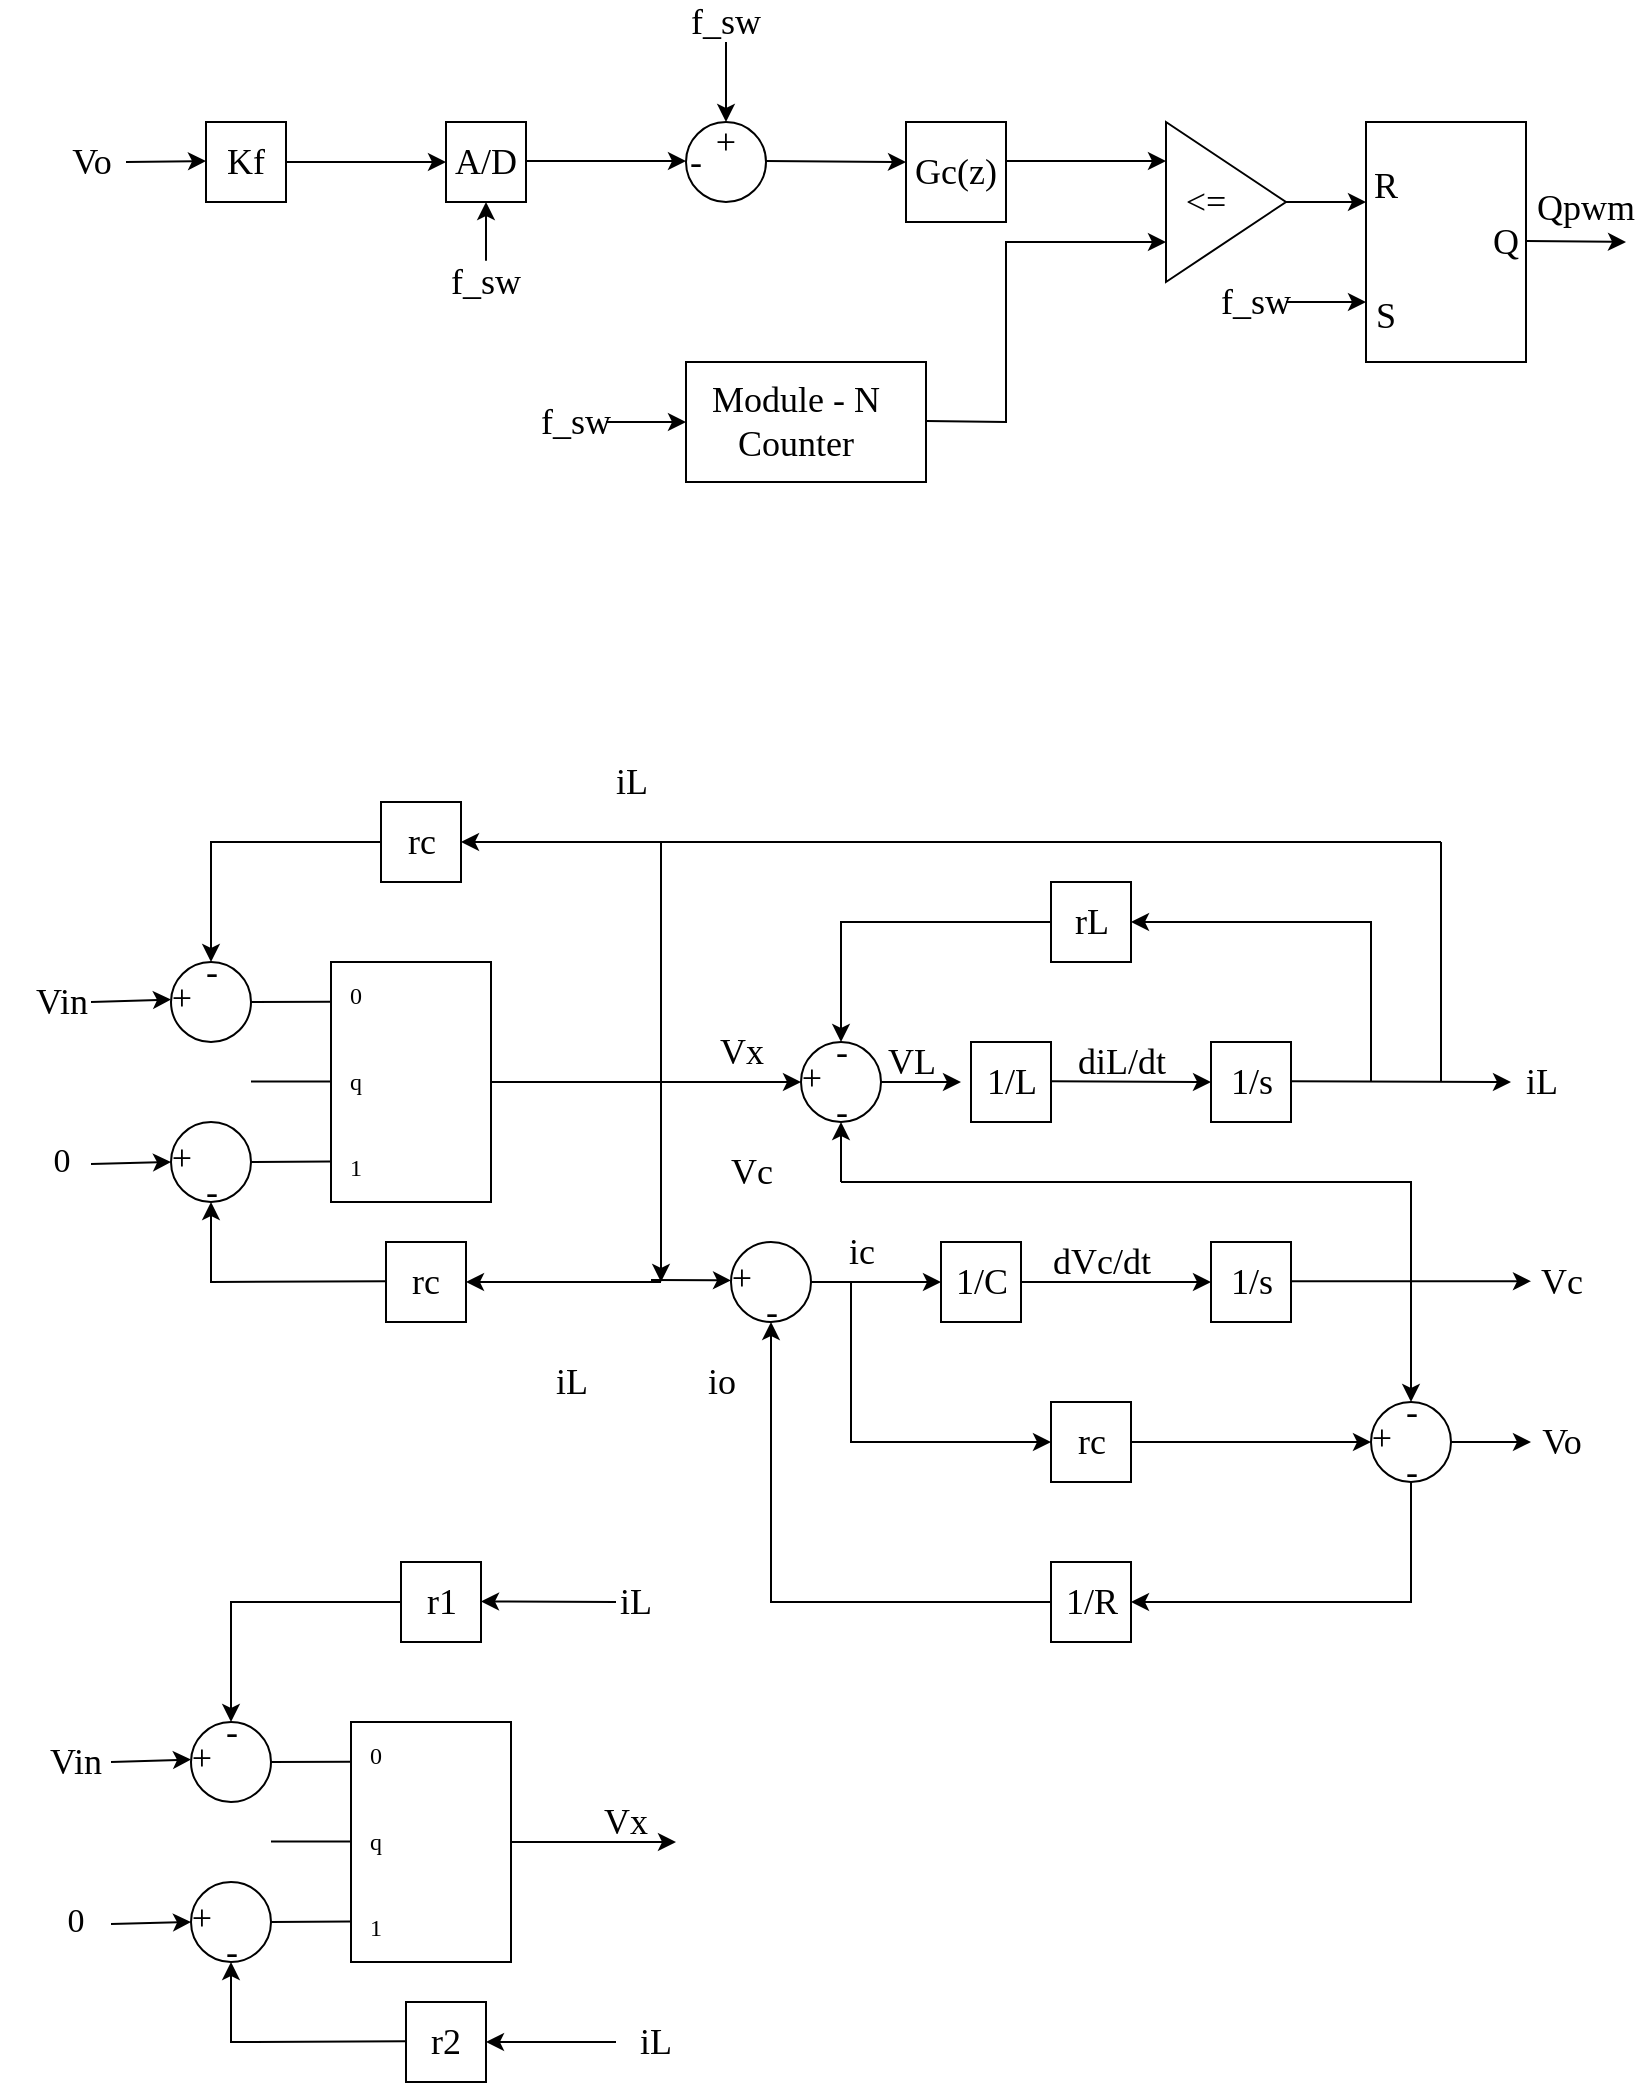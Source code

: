 <mxfile version="26.2.14">
  <diagram name="Page-1" id="nNxD41cg3S9l1fnH8BKE">
    <mxGraphModel dx="1053" dy="592" grid="1" gridSize="10" guides="1" tooltips="1" connect="1" arrows="1" fold="1" page="1" pageScale="1" pageWidth="850" pageHeight="1100" math="0" shadow="0">
      <root>
        <mxCell id="0" />
        <mxCell id="1" parent="0" />
        <mxCell id="vLn9evmz6AIpQRP5DCHK-1" value="" style="whiteSpace=wrap;html=1;aspect=fixed;fontFamily=palatino;fontSize=18;" vertex="1" parent="1">
          <mxGeometry x="115" y="80" width="40" height="40" as="geometry" />
        </mxCell>
        <mxCell id="vLn9evmz6AIpQRP5DCHK-2" value="" style="whiteSpace=wrap;html=1;aspect=fixed;fontFamily=palatino;fontSize=18;" vertex="1" parent="1">
          <mxGeometry x="235" y="80" width="40" height="40" as="geometry" />
        </mxCell>
        <mxCell id="vLn9evmz6AIpQRP5DCHK-3" value="" style="ellipse;whiteSpace=wrap;html=1;aspect=fixed;fontFamily=palatino;fontSize=18;" vertex="1" parent="1">
          <mxGeometry x="355" y="80" width="40" height="40" as="geometry" />
        </mxCell>
        <mxCell id="vLn9evmz6AIpQRP5DCHK-4" value="" style="whiteSpace=wrap;html=1;aspect=fixed;fontFamily=palatino;fontSize=18;" vertex="1" parent="1">
          <mxGeometry x="465" y="80" width="50" height="50" as="geometry" />
        </mxCell>
        <mxCell id="vLn9evmz6AIpQRP5DCHK-5" value="" style="triangle;whiteSpace=wrap;html=1;fontFamily=palatino;fontSize=18;" vertex="1" parent="1">
          <mxGeometry x="595" y="80" width="60" height="80" as="geometry" />
        </mxCell>
        <mxCell id="vLn9evmz6AIpQRP5DCHK-7" value="" style="rounded=0;whiteSpace=wrap;html=1;fontFamily=palatino;fontSize=18;" vertex="1" parent="1">
          <mxGeometry x="695" y="80" width="80" height="120" as="geometry" />
        </mxCell>
        <mxCell id="vLn9evmz6AIpQRP5DCHK-8" value="" style="rounded=0;whiteSpace=wrap;html=1;fontFamily=palatino;fontSize=18;" vertex="1" parent="1">
          <mxGeometry x="355" y="200" width="120" height="60" as="geometry" />
        </mxCell>
        <mxCell id="vLn9evmz6AIpQRP5DCHK-9" value="" style="endArrow=classic;html=1;rounded=0;entryX=0;entryY=0.5;entryDx=0;entryDy=0;fontFamily=palatino;fontSize=18;" edge="1" parent="1" target="vLn9evmz6AIpQRP5DCHK-2">
          <mxGeometry width="50" height="50" relative="1" as="geometry">
            <mxPoint x="155" y="100" as="sourcePoint" />
            <mxPoint x="205" y="50" as="targetPoint" />
          </mxGeometry>
        </mxCell>
        <mxCell id="vLn9evmz6AIpQRP5DCHK-10" value="" style="endArrow=classic;html=1;rounded=0;entryX=0;entryY=0.5;entryDx=0;entryDy=0;fontFamily=palatino;fontSize=18;" edge="1" parent="1">
          <mxGeometry width="50" height="50" relative="1" as="geometry">
            <mxPoint x="275" y="99.5" as="sourcePoint" />
            <mxPoint x="355" y="99.5" as="targetPoint" />
          </mxGeometry>
        </mxCell>
        <mxCell id="vLn9evmz6AIpQRP5DCHK-11" value="" style="endArrow=classic;html=1;rounded=0;fontFamily=palatino;fontSize=18;" edge="1" parent="1">
          <mxGeometry width="50" height="50" relative="1" as="geometry">
            <mxPoint x="395" y="99.5" as="sourcePoint" />
            <mxPoint x="465" y="100" as="targetPoint" />
          </mxGeometry>
        </mxCell>
        <mxCell id="vLn9evmz6AIpQRP5DCHK-12" value="" style="endArrow=classic;html=1;rounded=0;entryX=0;entryY=0.5;entryDx=0;entryDy=0;fontFamily=palatino;fontSize=18;" edge="1" parent="1">
          <mxGeometry width="50" height="50" relative="1" as="geometry">
            <mxPoint x="515" y="99.5" as="sourcePoint" />
            <mxPoint x="595" y="99.5" as="targetPoint" />
          </mxGeometry>
        </mxCell>
        <mxCell id="vLn9evmz6AIpQRP5DCHK-13" value="" style="endArrow=classic;html=1;rounded=0;fontFamily=palatino;fontSize=18;" edge="1" parent="1">
          <mxGeometry width="50" height="50" relative="1" as="geometry">
            <mxPoint x="655" y="120" as="sourcePoint" />
            <mxPoint x="695" y="120" as="targetPoint" />
          </mxGeometry>
        </mxCell>
        <mxCell id="vLn9evmz6AIpQRP5DCHK-14" value="" style="endArrow=classic;html=1;rounded=0;entryX=0;entryY=0.75;entryDx=0;entryDy=0;fontFamily=palatino;fontSize=18;" edge="1" parent="1" target="vLn9evmz6AIpQRP5DCHK-5">
          <mxGeometry width="50" height="50" relative="1" as="geometry">
            <mxPoint x="475" y="229.5" as="sourcePoint" />
            <mxPoint x="515" y="160" as="targetPoint" />
            <Array as="points">
              <mxPoint x="515" y="230" />
              <mxPoint x="515" y="140" />
            </Array>
          </mxGeometry>
        </mxCell>
        <mxCell id="vLn9evmz6AIpQRP5DCHK-15" value="" style="endArrow=classic;html=1;rounded=0;entryX=0;entryY=0.5;entryDx=0;entryDy=0;fontFamily=palatino;fontSize=18;" edge="1" parent="1">
          <mxGeometry width="50" height="50" relative="1" as="geometry">
            <mxPoint x="75" y="100" as="sourcePoint" />
            <mxPoint x="115" y="99.5" as="targetPoint" />
          </mxGeometry>
        </mxCell>
        <mxCell id="vLn9evmz6AIpQRP5DCHK-16" value="" style="endArrow=classic;html=1;rounded=0;entryX=0;entryY=0.5;entryDx=0;entryDy=0;fontFamily=palatino;fontSize=18;" edge="1" parent="1">
          <mxGeometry width="50" height="50" relative="1" as="geometry">
            <mxPoint x="655" y="170" as="sourcePoint" />
            <mxPoint x="695" y="170" as="targetPoint" />
          </mxGeometry>
        </mxCell>
        <mxCell id="vLn9evmz6AIpQRP5DCHK-17" value="" style="endArrow=classic;html=1;rounded=0;fontFamily=palatino;fontSize=18;" edge="1" parent="1">
          <mxGeometry width="50" height="50" relative="1" as="geometry">
            <mxPoint x="775" y="139.5" as="sourcePoint" />
            <mxPoint x="825" y="140" as="targetPoint" />
          </mxGeometry>
        </mxCell>
        <mxCell id="vLn9evmz6AIpQRP5DCHK-18" value="" style="endArrow=classic;html=1;rounded=0;entryX=0.5;entryY=0;entryDx=0;entryDy=0;fontFamily=palatino;fontSize=18;" edge="1" parent="1" target="vLn9evmz6AIpQRP5DCHK-3">
          <mxGeometry width="50" height="50" relative="1" as="geometry">
            <mxPoint x="375" y="40" as="sourcePoint" />
            <mxPoint x="385" y="40" as="targetPoint" />
          </mxGeometry>
        </mxCell>
        <mxCell id="vLn9evmz6AIpQRP5DCHK-19" value="Kf" style="text;strokeColor=none;align=center;fillColor=none;html=1;verticalAlign=middle;whiteSpace=wrap;rounded=0;fontFamily=palatino;fontSize=18;" vertex="1" parent="1">
          <mxGeometry x="120" y="90" width="30" height="20" as="geometry" />
        </mxCell>
        <mxCell id="vLn9evmz6AIpQRP5DCHK-21" value="A/D" style="text;strokeColor=none;align=center;fillColor=none;html=1;verticalAlign=middle;whiteSpace=wrap;rounded=0;fontFamily=palatino;fontSize=18;" vertex="1" parent="1">
          <mxGeometry x="240" y="90" width="30" height="20" as="geometry" />
        </mxCell>
        <mxCell id="vLn9evmz6AIpQRP5DCHK-22" value="+" style="text;strokeColor=none;align=center;fillColor=none;html=1;verticalAlign=middle;whiteSpace=wrap;rounded=0;fontSize=18;fontFamily=palatino;" vertex="1" parent="1">
          <mxGeometry x="365" y="85" width="20" height="10" as="geometry" />
        </mxCell>
        <mxCell id="vLn9evmz6AIpQRP5DCHK-24" value="-" style="text;strokeColor=none;align=center;fillColor=none;html=1;verticalAlign=middle;whiteSpace=wrap;rounded=0;fontSize=18;fontFamily=palatino;" vertex="1" parent="1">
          <mxGeometry x="355" y="100" width="10" as="geometry" />
        </mxCell>
        <mxCell id="vLn9evmz6AIpQRP5DCHK-27" value="Gc(z)" style="text;strokeColor=none;align=center;fillColor=none;html=1;verticalAlign=middle;whiteSpace=wrap;rounded=0;fontFamily=palatino;fontSize=18;" vertex="1" parent="1">
          <mxGeometry x="470" y="90" width="40" height="30" as="geometry" />
        </mxCell>
        <mxCell id="vLn9evmz6AIpQRP5DCHK-28" value="&amp;lt;=" style="text;strokeColor=none;align=center;fillColor=none;html=1;verticalAlign=middle;whiteSpace=wrap;rounded=0;fontFamily=palatino;fontSize=18;" vertex="1" parent="1">
          <mxGeometry x="605" y="110" width="20" height="20" as="geometry" />
        </mxCell>
        <mxCell id="vLn9evmz6AIpQRP5DCHK-29" value="R&lt;div&gt;&lt;br&gt;&lt;/div&gt;&lt;div&gt;&lt;br&gt;&lt;/div&gt;&lt;div&gt;S&lt;/div&gt;" style="text;strokeColor=none;align=center;fillColor=none;html=1;verticalAlign=middle;whiteSpace=wrap;rounded=0;fontFamily=palatino;fontSize=18;" vertex="1" parent="1">
          <mxGeometry x="675" y="130" width="60" height="30" as="geometry" />
        </mxCell>
        <mxCell id="vLn9evmz6AIpQRP5DCHK-30" value="Q" style="text;strokeColor=none;align=center;fillColor=none;html=1;verticalAlign=middle;whiteSpace=wrap;rounded=0;fontFamily=palatino;fontSize=18;" vertex="1" parent="1">
          <mxGeometry x="755" y="130" width="20" height="20" as="geometry" />
        </mxCell>
        <mxCell id="vLn9evmz6AIpQRP5DCHK-31" value="Qpwm" style="text;strokeColor=none;align=center;fillColor=none;html=1;verticalAlign=middle;whiteSpace=wrap;rounded=0;fontFamily=palatino;fontSize=18;" vertex="1" parent="1">
          <mxGeometry x="785" y="110" width="40" height="25" as="geometry" />
        </mxCell>
        <mxCell id="vLn9evmz6AIpQRP5DCHK-32" value="f_sw" style="text;strokeColor=none;align=center;fillColor=none;html=1;verticalAlign=middle;whiteSpace=wrap;rounded=0;fontFamily=palatino;fontSize=18;" vertex="1" parent="1">
          <mxGeometry x="625" y="160" width="30" height="20" as="geometry" />
        </mxCell>
        <mxCell id="vLn9evmz6AIpQRP5DCHK-33" value="" style="endArrow=classic;html=1;rounded=0;entryX=0;entryY=0.5;entryDx=0;entryDy=0;fontFamily=palatino;fontSize=18;" edge="1" parent="1">
          <mxGeometry width="50" height="50" relative="1" as="geometry">
            <mxPoint x="315" y="230" as="sourcePoint" />
            <mxPoint x="355" y="230" as="targetPoint" />
          </mxGeometry>
        </mxCell>
        <mxCell id="vLn9evmz6AIpQRP5DCHK-34" value="f_sw" style="text;strokeColor=none;align=center;fillColor=none;html=1;verticalAlign=middle;whiteSpace=wrap;rounded=0;fontFamily=palatino;fontSize=18;" vertex="1" parent="1">
          <mxGeometry x="285" y="220" width="30" height="20" as="geometry" />
        </mxCell>
        <mxCell id="vLn9evmz6AIpQRP5DCHK-36" value="f_sw" style="text;strokeColor=none;align=center;fillColor=none;html=1;verticalAlign=middle;whiteSpace=wrap;rounded=0;fontFamily=palatino;fontSize=18;" vertex="1" parent="1">
          <mxGeometry x="240" y="150" width="30" height="20" as="geometry" />
        </mxCell>
        <mxCell id="vLn9evmz6AIpQRP5DCHK-39" value="" style="endArrow=classic;html=1;rounded=0;entryX=0.5;entryY=1;entryDx=0;entryDy=0;fontFamily=palatino;fontSize=18;" edge="1" parent="1" target="vLn9evmz6AIpQRP5DCHK-2">
          <mxGeometry width="50" height="50" relative="1" as="geometry">
            <mxPoint x="255" y="149.35" as="sourcePoint" />
            <mxPoint x="295" y="149.35" as="targetPoint" />
          </mxGeometry>
        </mxCell>
        <mxCell id="vLn9evmz6AIpQRP5DCHK-40" value="f_sw" style="text;strokeColor=none;align=center;fillColor=none;html=1;verticalAlign=middle;whiteSpace=wrap;rounded=0;fontFamily=palatino;fontSize=18;" vertex="1" parent="1">
          <mxGeometry x="360" y="20" width="30" height="20" as="geometry" />
        </mxCell>
        <mxCell id="vLn9evmz6AIpQRP5DCHK-41" value="Module - N&lt;div&gt;Counter&lt;/div&gt;" style="text;strokeColor=none;align=center;fillColor=none;html=1;verticalAlign=middle;whiteSpace=wrap;rounded=0;fontFamily=palatino;fontSize=18;" vertex="1" parent="1">
          <mxGeometry x="365" y="215" width="90" height="30" as="geometry" />
        </mxCell>
        <mxCell id="vLn9evmz6AIpQRP5DCHK-43" value="" style="whiteSpace=wrap;html=1;aspect=fixed;fontFamily=palatino;fontSize=18;" vertex="1" parent="1">
          <mxGeometry x="497.5" y="540" width="40" height="40" as="geometry" />
        </mxCell>
        <mxCell id="vLn9evmz6AIpQRP5DCHK-44" value="" style="whiteSpace=wrap;html=1;aspect=fixed;fontFamily=palatino;fontSize=18;" vertex="1" parent="1">
          <mxGeometry x="617.5" y="540" width="40" height="40" as="geometry" />
        </mxCell>
        <mxCell id="vLn9evmz6AIpQRP5DCHK-45" value="" style="whiteSpace=wrap;html=1;aspect=fixed;fontFamily=palatino;fontSize=18;" vertex="1" parent="1">
          <mxGeometry x="537.5" y="460" width="40" height="40" as="geometry" />
        </mxCell>
        <mxCell id="vLn9evmz6AIpQRP5DCHK-46" value="" style="endArrow=classic;html=1;rounded=0;entryX=0;entryY=0.5;entryDx=0;entryDy=0;fontFamily=palatino;fontSize=18;" edge="1" parent="1" target="vLn9evmz6AIpQRP5DCHK-44">
          <mxGeometry width="50" height="50" relative="1" as="geometry">
            <mxPoint x="537.5" y="559.58" as="sourcePoint" />
            <mxPoint x="577.5" y="559.58" as="targetPoint" />
          </mxGeometry>
        </mxCell>
        <mxCell id="vLn9evmz6AIpQRP5DCHK-47" value="" style="endArrow=classic;html=1;rounded=0;entryX=0;entryY=0.5;entryDx=0;entryDy=0;fontFamily=palatino;fontSize=18;" edge="1" parent="1" target="vLn9evmz6AIpQRP5DCHK-66">
          <mxGeometry width="50" height="50" relative="1" as="geometry">
            <mxPoint x="657.5" y="559.58" as="sourcePoint" />
            <mxPoint x="737.5" y="560" as="targetPoint" />
          </mxGeometry>
        </mxCell>
        <mxCell id="vLn9evmz6AIpQRP5DCHK-48" value="" style="endArrow=classic;html=1;rounded=0;fontFamily=palatino;fontSize=18;entryX=1;entryY=0.5;entryDx=0;entryDy=0;" edge="1" parent="1" target="vLn9evmz6AIpQRP5DCHK-45">
          <mxGeometry width="50" height="50" relative="1" as="geometry">
            <mxPoint x="697.5" y="560" as="sourcePoint" />
            <mxPoint x="697.5" y="440" as="targetPoint" />
            <Array as="points">
              <mxPoint x="697.5" y="480" />
            </Array>
          </mxGeometry>
        </mxCell>
        <mxCell id="vLn9evmz6AIpQRP5DCHK-49" value="" style="ellipse;whiteSpace=wrap;html=1;aspect=fixed;fontFamily=palatino;fontSize=18;" vertex="1" parent="1">
          <mxGeometry x="412.5" y="540" width="40" height="40" as="geometry" />
        </mxCell>
        <mxCell id="vLn9evmz6AIpQRP5DCHK-50" value="-" style="text;strokeColor=none;align=center;fillColor=none;html=1;verticalAlign=middle;whiteSpace=wrap;rounded=0;fontSize=18;fontFamily=palatino;" vertex="1" parent="1">
          <mxGeometry x="422.5" y="540" width="20" height="10" as="geometry" />
        </mxCell>
        <mxCell id="vLn9evmz6AIpQRP5DCHK-52" value="-" style="text;strokeColor=none;align=center;fillColor=none;html=1;verticalAlign=middle;whiteSpace=wrap;rounded=0;fontSize=18;fontFamily=palatino;" vertex="1" parent="1">
          <mxGeometry x="422.5" y="570" width="20" height="10" as="geometry" />
        </mxCell>
        <mxCell id="vLn9evmz6AIpQRP5DCHK-53" value="+" style="text;strokeColor=none;align=center;fillColor=none;html=1;verticalAlign=middle;whiteSpace=wrap;rounded=0;fontSize=18;fontFamily=palatino;" vertex="1" parent="1">
          <mxGeometry x="412.5" y="555" width="10" height="5" as="geometry" />
        </mxCell>
        <mxCell id="vLn9evmz6AIpQRP5DCHK-54" value="" style="endArrow=classic;html=1;rounded=0;fontFamily=palatino;fontSize=18;" edge="1" parent="1">
          <mxGeometry width="50" height="50" relative="1" as="geometry">
            <mxPoint x="452.5" y="560.0" as="sourcePoint" />
            <mxPoint x="492.5" y="560" as="targetPoint" />
          </mxGeometry>
        </mxCell>
        <mxCell id="vLn9evmz6AIpQRP5DCHK-55" value="" style="endArrow=classic;html=1;rounded=0;fontFamily=palatino;fontSize=18;entryX=0.5;entryY=0;entryDx=0;entryDy=0;exitX=0;exitY=0.5;exitDx=0;exitDy=0;" edge="1" parent="1" source="vLn9evmz6AIpQRP5DCHK-45" target="vLn9evmz6AIpQRP5DCHK-50">
          <mxGeometry width="50" height="50" relative="1" as="geometry">
            <mxPoint x="557.5" y="660" as="sourcePoint" />
            <mxPoint x="437.5" y="540" as="targetPoint" />
            <Array as="points">
              <mxPoint x="432.5" y="480" />
              <mxPoint x="432.5" y="510" />
            </Array>
          </mxGeometry>
        </mxCell>
        <mxCell id="vLn9evmz6AIpQRP5DCHK-56" value="" style="endArrow=classic;html=1;rounded=0;fontFamily=palatino;fontSize=18;exitX=1;exitY=0.5;exitDx=0;exitDy=0;" edge="1" parent="1" source="vLn9evmz6AIpQRP5DCHK-108">
          <mxGeometry width="50" height="50" relative="1" as="geometry">
            <mxPoint x="292.5" y="560" as="sourcePoint" />
            <mxPoint x="412.5" y="560" as="targetPoint" />
          </mxGeometry>
        </mxCell>
        <mxCell id="vLn9evmz6AIpQRP5DCHK-57" value="" style="endArrow=classic;html=1;rounded=0;fontFamily=palatino;fontSize=18;entryX=0.5;entryY=1;entryDx=0;entryDy=0;" edge="1" parent="1" target="vLn9evmz6AIpQRP5DCHK-52">
          <mxGeometry width="50" height="50" relative="1" as="geometry">
            <mxPoint x="432.5" y="610" as="sourcePoint" />
            <mxPoint x="512.5" y="580" as="targetPoint" />
          </mxGeometry>
        </mxCell>
        <mxCell id="vLn9evmz6AIpQRP5DCHK-58" value="rL" style="text;strokeColor=none;align=center;fillColor=none;html=1;verticalAlign=middle;whiteSpace=wrap;rounded=0;fontFamily=palatino;fontSize=18;" vertex="1" parent="1">
          <mxGeometry x="542.5" y="470" width="30" height="20" as="geometry" />
        </mxCell>
        <mxCell id="vLn9evmz6AIpQRP5DCHK-59" value="1/L" style="text;strokeColor=none;align=center;fillColor=none;html=1;verticalAlign=middle;whiteSpace=wrap;rounded=0;fontFamily=palatino;fontSize=18;" vertex="1" parent="1">
          <mxGeometry x="502.5" y="550" width="30" height="20" as="geometry" />
        </mxCell>
        <mxCell id="vLn9evmz6AIpQRP5DCHK-60" value="1/s" style="text;strokeColor=none;align=center;fillColor=none;html=1;verticalAlign=middle;whiteSpace=wrap;rounded=0;fontFamily=palatino;fontSize=18;" vertex="1" parent="1">
          <mxGeometry x="627.5" y="550" width="20" height="20" as="geometry" />
        </mxCell>
        <mxCell id="vLn9evmz6AIpQRP5DCHK-61" value="Vx" style="text;strokeColor=none;align=center;fillColor=none;html=1;verticalAlign=middle;whiteSpace=wrap;rounded=0;fontFamily=palatino;fontSize=18;" vertex="1" parent="1">
          <mxGeometry x="367.5" y="535" width="30" height="20" as="geometry" />
        </mxCell>
        <mxCell id="vLn9evmz6AIpQRP5DCHK-63" value="Vc" style="text;strokeColor=none;align=center;fillColor=none;html=1;verticalAlign=middle;whiteSpace=wrap;rounded=0;fontFamily=palatino;fontSize=18;" vertex="1" parent="1">
          <mxGeometry x="372.5" y="595" width="30" height="20" as="geometry" />
        </mxCell>
        <mxCell id="vLn9evmz6AIpQRP5DCHK-64" value="VL" style="text;strokeColor=none;align=center;fillColor=none;html=1;verticalAlign=middle;whiteSpace=wrap;rounded=0;fontFamily=palatino;fontSize=18;" vertex="1" parent="1">
          <mxGeometry x="452.5" y="540" width="30" height="20" as="geometry" />
        </mxCell>
        <mxCell id="vLn9evmz6AIpQRP5DCHK-65" value="diL/dt" style="text;strokeColor=none;align=center;fillColor=none;html=1;verticalAlign=middle;whiteSpace=wrap;rounded=0;fontFamily=palatino;fontSize=18;" vertex="1" parent="1">
          <mxGeometry x="557.5" y="540" width="30" height="20" as="geometry" />
        </mxCell>
        <mxCell id="vLn9evmz6AIpQRP5DCHK-66" value="iL" style="text;strokeColor=none;align=center;fillColor=none;html=1;verticalAlign=middle;whiteSpace=wrap;rounded=0;fontFamily=palatino;fontSize=18;" vertex="1" parent="1">
          <mxGeometry x="767.5" y="550" width="30" height="20" as="geometry" />
        </mxCell>
        <mxCell id="vLn9evmz6AIpQRP5DCHK-71" value="" style="whiteSpace=wrap;html=1;aspect=fixed;fontFamily=palatino;fontSize=18;" vertex="1" parent="1">
          <mxGeometry x="617.5" y="640" width="40" height="40" as="geometry" />
        </mxCell>
        <mxCell id="vLn9evmz6AIpQRP5DCHK-72" value="1/s" style="text;strokeColor=none;align=center;fillColor=none;html=1;verticalAlign=middle;whiteSpace=wrap;rounded=0;fontFamily=palatino;fontSize=18;" vertex="1" parent="1">
          <mxGeometry x="627.5" y="650" width="20" height="20" as="geometry" />
        </mxCell>
        <mxCell id="vLn9evmz6AIpQRP5DCHK-73" value="" style="whiteSpace=wrap;html=1;aspect=fixed;fontFamily=palatino;fontSize=18;" vertex="1" parent="1">
          <mxGeometry x="482.5" y="640" width="40" height="40" as="geometry" />
        </mxCell>
        <mxCell id="vLn9evmz6AIpQRP5DCHK-74" value="1/C" style="text;strokeColor=none;align=center;fillColor=none;html=1;verticalAlign=middle;whiteSpace=wrap;rounded=0;fontFamily=palatino;fontSize=18;" vertex="1" parent="1">
          <mxGeometry x="492.5" y="650" width="20" height="20" as="geometry" />
        </mxCell>
        <mxCell id="vLn9evmz6AIpQRP5DCHK-75" value="" style="whiteSpace=wrap;html=1;aspect=fixed;fontFamily=palatino;fontSize=18;" vertex="1" parent="1">
          <mxGeometry x="537.5" y="720" width="40" height="40" as="geometry" />
        </mxCell>
        <mxCell id="vLn9evmz6AIpQRP5DCHK-76" value="rc" style="text;strokeColor=none;align=center;fillColor=none;html=1;verticalAlign=middle;whiteSpace=wrap;rounded=0;fontFamily=palatino;fontSize=18;" vertex="1" parent="1">
          <mxGeometry x="542.5" y="730" width="30" height="20" as="geometry" />
        </mxCell>
        <mxCell id="vLn9evmz6AIpQRP5DCHK-81" value="" style="ellipse;whiteSpace=wrap;html=1;aspect=fixed;fontFamily=palatino;fontSize=18;" vertex="1" parent="1">
          <mxGeometry x="697.5" y="720" width="40" height="40" as="geometry" />
        </mxCell>
        <mxCell id="vLn9evmz6AIpQRP5DCHK-82" value="-" style="text;strokeColor=none;align=center;fillColor=none;html=1;verticalAlign=middle;whiteSpace=wrap;rounded=0;fontSize=18;fontFamily=palatino;" vertex="1" parent="1">
          <mxGeometry x="707.5" y="720" width="20" height="10" as="geometry" />
        </mxCell>
        <mxCell id="vLn9evmz6AIpQRP5DCHK-83" value="-" style="text;strokeColor=none;align=center;fillColor=none;html=1;verticalAlign=middle;whiteSpace=wrap;rounded=0;fontSize=18;fontFamily=palatino;" vertex="1" parent="1">
          <mxGeometry x="707.5" y="750" width="20" height="10" as="geometry" />
        </mxCell>
        <mxCell id="vLn9evmz6AIpQRP5DCHK-84" value="+" style="text;strokeColor=none;align=center;fillColor=none;html=1;verticalAlign=middle;whiteSpace=wrap;rounded=0;fontSize=18;fontFamily=palatino;" vertex="1" parent="1">
          <mxGeometry x="697.5" y="735" width="10" height="5" as="geometry" />
        </mxCell>
        <mxCell id="vLn9evmz6AIpQRP5DCHK-85" value="" style="whiteSpace=wrap;html=1;aspect=fixed;fontFamily=palatino;fontSize=18;" vertex="1" parent="1">
          <mxGeometry x="537.5" y="800" width="40" height="40" as="geometry" />
        </mxCell>
        <mxCell id="vLn9evmz6AIpQRP5DCHK-86" value="1/R" style="text;strokeColor=none;align=center;fillColor=none;html=1;verticalAlign=middle;whiteSpace=wrap;rounded=0;fontFamily=palatino;fontSize=18;" vertex="1" parent="1">
          <mxGeometry x="547.5" y="810" width="20" height="20" as="geometry" />
        </mxCell>
        <mxCell id="vLn9evmz6AIpQRP5DCHK-87" value="" style="ellipse;whiteSpace=wrap;html=1;aspect=fixed;fontFamily=palatino;fontSize=18;" vertex="1" parent="1">
          <mxGeometry x="377.5" y="640" width="40" height="40" as="geometry" />
        </mxCell>
        <mxCell id="vLn9evmz6AIpQRP5DCHK-89" value="-" style="text;strokeColor=none;align=center;fillColor=none;html=1;verticalAlign=middle;whiteSpace=wrap;rounded=0;fontSize=18;fontFamily=palatino;" vertex="1" parent="1">
          <mxGeometry x="387.5" y="670" width="20" height="10" as="geometry" />
        </mxCell>
        <mxCell id="vLn9evmz6AIpQRP5DCHK-90" value="+" style="text;strokeColor=none;align=center;fillColor=none;html=1;verticalAlign=middle;whiteSpace=wrap;rounded=0;fontSize=18;fontFamily=palatino;" vertex="1" parent="1">
          <mxGeometry x="377.5" y="655" width="10" height="5" as="geometry" />
        </mxCell>
        <mxCell id="vLn9evmz6AIpQRP5DCHK-91" value="" style="endArrow=classic;html=1;rounded=0;fontFamily=palatino;fontSize=18;entryX=0;entryY=0.5;entryDx=0;entryDy=0;" edge="1" parent="1" target="vLn9evmz6AIpQRP5DCHK-73">
          <mxGeometry width="50" height="50" relative="1" as="geometry">
            <mxPoint x="417.5" y="660.0" as="sourcePoint" />
            <mxPoint x="457.5" y="660" as="targetPoint" />
          </mxGeometry>
        </mxCell>
        <mxCell id="vLn9evmz6AIpQRP5DCHK-92" value="" style="endArrow=classic;html=1;rounded=0;fontFamily=palatino;fontSize=18;entryX=0;entryY=0.5;entryDx=0;entryDy=0;exitX=1;exitY=0.5;exitDx=0;exitDy=0;" edge="1" parent="1" source="vLn9evmz6AIpQRP5DCHK-73" target="vLn9evmz6AIpQRP5DCHK-71">
          <mxGeometry width="50" height="50" relative="1" as="geometry">
            <mxPoint x="527.5" y="660" as="sourcePoint" />
            <mxPoint x="537.5" y="660" as="targetPoint" />
          </mxGeometry>
        </mxCell>
        <mxCell id="vLn9evmz6AIpQRP5DCHK-93" value="" style="endArrow=classic;html=1;rounded=0;fontFamily=palatino;fontSize=18;entryX=0;entryY=0.5;entryDx=0;entryDy=0;" edge="1" parent="1">
          <mxGeometry width="50" height="50" relative="1" as="geometry">
            <mxPoint x="657.5" y="659.6" as="sourcePoint" />
            <mxPoint x="777.5" y="659.6" as="targetPoint" />
          </mxGeometry>
        </mxCell>
        <mxCell id="vLn9evmz6AIpQRP5DCHK-94" value="" style="endArrow=classic;html=1;rounded=0;fontFamily=palatino;fontSize=18;entryX=0.5;entryY=0;entryDx=0;entryDy=0;" edge="1" parent="1" target="vLn9evmz6AIpQRP5DCHK-82">
          <mxGeometry width="50" height="50" relative="1" as="geometry">
            <mxPoint x="717.5" y="660" as="sourcePoint" />
            <mxPoint x="637.5" y="680" as="targetPoint" />
          </mxGeometry>
        </mxCell>
        <mxCell id="vLn9evmz6AIpQRP5DCHK-95" value="" style="endArrow=classic;html=1;rounded=0;fontFamily=palatino;fontSize=18;entryX=0;entryY=0.5;entryDx=0;entryDy=0;" edge="1" parent="1">
          <mxGeometry width="50" height="50" relative="1" as="geometry">
            <mxPoint x="577.5" y="740.0" as="sourcePoint" />
            <mxPoint x="697.5" y="740" as="targetPoint" />
          </mxGeometry>
        </mxCell>
        <mxCell id="vLn9evmz6AIpQRP5DCHK-96" value="" style="endArrow=classic;html=1;rounded=0;fontFamily=palatino;fontSize=18;entryX=1;entryY=0.5;entryDx=0;entryDy=0;exitX=0.5;exitY=1;exitDx=0;exitDy=0;" edge="1" parent="1" source="vLn9evmz6AIpQRP5DCHK-83" target="vLn9evmz6AIpQRP5DCHK-85">
          <mxGeometry width="50" height="50" relative="1" as="geometry">
            <mxPoint x="517.5" y="680.0" as="sourcePoint" />
            <mxPoint x="637.5" y="680" as="targetPoint" />
            <Array as="points">
              <mxPoint x="717.5" y="820" />
            </Array>
          </mxGeometry>
        </mxCell>
        <mxCell id="vLn9evmz6AIpQRP5DCHK-97" value="" style="endArrow=classic;html=1;rounded=0;fontFamily=palatino;fontSize=18;entryX=0.5;entryY=1;entryDx=0;entryDy=0;exitX=0;exitY=0.5;exitDx=0;exitDy=0;" edge="1" parent="1" source="vLn9evmz6AIpQRP5DCHK-85" target="vLn9evmz6AIpQRP5DCHK-89">
          <mxGeometry width="50" height="50" relative="1" as="geometry">
            <mxPoint x="512.5" y="770" as="sourcePoint" />
            <mxPoint x="372.5" y="830" as="targetPoint" />
            <Array as="points">
              <mxPoint x="457.5" y="820" />
              <mxPoint x="397.5" y="820" />
            </Array>
          </mxGeometry>
        </mxCell>
        <mxCell id="vLn9evmz6AIpQRP5DCHK-98" value="" style="endArrow=classic;html=1;rounded=0;fontFamily=palatino;fontSize=18;entryX=0;entryY=0.5;entryDx=0;entryDy=0;" edge="1" parent="1">
          <mxGeometry width="50" height="50" relative="1" as="geometry">
            <mxPoint x="437.5" y="660" as="sourcePoint" />
            <mxPoint x="537.5" y="740" as="targetPoint" />
            <Array as="points">
              <mxPoint x="437.5" y="740" />
            </Array>
          </mxGeometry>
        </mxCell>
        <mxCell id="vLn9evmz6AIpQRP5DCHK-99" value="" style="endArrow=classic;html=1;rounded=0;fontFamily=palatino;fontSize=18;" edge="1" parent="1">
          <mxGeometry width="50" height="50" relative="1" as="geometry">
            <mxPoint x="737.5" y="740.0" as="sourcePoint" />
            <mxPoint x="777.5" y="740" as="targetPoint" />
          </mxGeometry>
        </mxCell>
        <mxCell id="vLn9evmz6AIpQRP5DCHK-100" value="" style="endArrow=classic;html=1;rounded=0;fontFamily=palatino;fontSize=18;" edge="1" parent="1">
          <mxGeometry width="50" height="50" relative="1" as="geometry">
            <mxPoint x="337.5" y="659" as="sourcePoint" />
            <mxPoint x="377.5" y="659.2" as="targetPoint" />
          </mxGeometry>
        </mxCell>
        <mxCell id="vLn9evmz6AIpQRP5DCHK-102" value="iL" style="text;strokeColor=none;align=center;fillColor=none;html=1;verticalAlign=middle;whiteSpace=wrap;rounded=0;fontFamily=palatino;fontSize=18;" vertex="1" parent="1">
          <mxGeometry x="282.5" y="700" width="30" height="20" as="geometry" />
        </mxCell>
        <mxCell id="vLn9evmz6AIpQRP5DCHK-103" value="Vc" style="text;strokeColor=none;align=center;fillColor=none;html=1;verticalAlign=middle;whiteSpace=wrap;rounded=0;fontFamily=palatino;fontSize=18;" vertex="1" parent="1">
          <mxGeometry x="777.5" y="650" width="30" height="20" as="geometry" />
        </mxCell>
        <mxCell id="vLn9evmz6AIpQRP5DCHK-104" value="Vo" style="text;strokeColor=none;align=center;fillColor=none;html=1;verticalAlign=middle;whiteSpace=wrap;rounded=0;fontFamily=palatino;fontSize=18;" vertex="1" parent="1">
          <mxGeometry x="777.5" y="730" width="30" height="20" as="geometry" />
        </mxCell>
        <mxCell id="vLn9evmz6AIpQRP5DCHK-105" value="io" style="text;strokeColor=none;align=center;fillColor=none;html=1;verticalAlign=middle;whiteSpace=wrap;rounded=0;fontFamily=palatino;fontSize=18;" vertex="1" parent="1">
          <mxGeometry x="357.5" y="700" width="30" height="20" as="geometry" />
        </mxCell>
        <mxCell id="vLn9evmz6AIpQRP5DCHK-106" value="ic" style="text;strokeColor=none;align=center;fillColor=none;html=1;verticalAlign=middle;whiteSpace=wrap;rounded=0;fontFamily=palatino;fontSize=18;" vertex="1" parent="1">
          <mxGeometry x="427.5" y="635" width="30" height="20" as="geometry" />
        </mxCell>
        <mxCell id="vLn9evmz6AIpQRP5DCHK-107" value="dVc/dt" style="text;strokeColor=none;align=center;fillColor=none;html=1;verticalAlign=middle;whiteSpace=wrap;rounded=0;fontFamily=palatino;fontSize=18;" vertex="1" parent="1">
          <mxGeometry x="547.5" y="640" width="30" height="20" as="geometry" />
        </mxCell>
        <mxCell id="vLn9evmz6AIpQRP5DCHK-108" value="" style="rounded=0;whiteSpace=wrap;html=1;fontFamily=palatino;" vertex="1" parent="1">
          <mxGeometry x="177.5" y="500" width="80" height="120" as="geometry" />
        </mxCell>
        <mxCell id="vLn9evmz6AIpQRP5DCHK-112" value="" style="ellipse;whiteSpace=wrap;html=1;aspect=fixed;fontFamily=palatino;fontSize=18;" vertex="1" parent="1">
          <mxGeometry x="97.5" y="500" width="40" height="40" as="geometry" />
        </mxCell>
        <mxCell id="vLn9evmz6AIpQRP5DCHK-113" value="-" style="text;strokeColor=none;align=center;fillColor=none;html=1;verticalAlign=middle;whiteSpace=wrap;rounded=0;fontSize=18;fontFamily=palatino;" vertex="1" parent="1">
          <mxGeometry x="107.5" y="500" width="20" height="10" as="geometry" />
        </mxCell>
        <mxCell id="vLn9evmz6AIpQRP5DCHK-114" value="+" style="text;strokeColor=none;align=center;fillColor=none;html=1;verticalAlign=middle;whiteSpace=wrap;rounded=0;fontSize=18;fontFamily=palatino;" vertex="1" parent="1">
          <mxGeometry x="97.5" y="515" width="10" height="5" as="geometry" />
        </mxCell>
        <mxCell id="vLn9evmz6AIpQRP5DCHK-121" value="" style="ellipse;whiteSpace=wrap;html=1;aspect=fixed;fontFamily=palatino;fontSize=18;" vertex="1" parent="1">
          <mxGeometry x="97.5" y="580" width="40" height="40" as="geometry" />
        </mxCell>
        <mxCell id="vLn9evmz6AIpQRP5DCHK-122" value="-" style="text;strokeColor=none;align=center;fillColor=none;html=1;verticalAlign=middle;whiteSpace=wrap;rounded=0;fontSize=18;fontFamily=palatino;" vertex="1" parent="1">
          <mxGeometry x="107.5" y="610" width="20" height="10" as="geometry" />
        </mxCell>
        <mxCell id="vLn9evmz6AIpQRP5DCHK-123" value="+" style="text;strokeColor=none;align=center;fillColor=none;html=1;verticalAlign=middle;whiteSpace=wrap;rounded=0;fontSize=18;fontFamily=palatino;" vertex="1" parent="1">
          <mxGeometry x="97.5" y="595" width="10" height="5" as="geometry" />
        </mxCell>
        <mxCell id="vLn9evmz6AIpQRP5DCHK-124" value="" style="endArrow=none;html=1;rounded=0;exitX=1;exitY=0.5;exitDx=0;exitDy=0;entryX=0.003;entryY=0.166;entryDx=0;entryDy=0;entryPerimeter=0;fontFamily=palatino;" edge="1" parent="1" source="vLn9evmz6AIpQRP5DCHK-112" target="vLn9evmz6AIpQRP5DCHK-108">
          <mxGeometry width="50" height="50" relative="1" as="geometry">
            <mxPoint x="157.5" y="590" as="sourcePoint" />
            <mxPoint x="207.5" y="540" as="targetPoint" />
          </mxGeometry>
        </mxCell>
        <mxCell id="vLn9evmz6AIpQRP5DCHK-125" value="" style="endArrow=none;html=1;rounded=0;exitX=1;exitY=0.5;exitDx=0;exitDy=0;entryX=-0.006;entryY=0.831;entryDx=0;entryDy=0;entryPerimeter=0;fontFamily=palatino;" edge="1" parent="1" target="vLn9evmz6AIpQRP5DCHK-108">
          <mxGeometry width="50" height="50" relative="1" as="geometry">
            <mxPoint x="137.5" y="600" as="sourcePoint" />
            <mxPoint x="177.5" y="601" as="targetPoint" />
          </mxGeometry>
        </mxCell>
        <mxCell id="vLn9evmz6AIpQRP5DCHK-126" value="" style="endArrow=none;html=1;rounded=0;exitX=1;exitY=0.5;exitDx=0;exitDy=0;entryX=0.003;entryY=0.166;entryDx=0;entryDy=0;entryPerimeter=0;fontFamily=palatino;" edge="1" parent="1">
          <mxGeometry width="50" height="50" relative="1" as="geometry">
            <mxPoint x="137.5" y="559.78" as="sourcePoint" />
            <mxPoint x="177.5" y="559.78" as="targetPoint" />
          </mxGeometry>
        </mxCell>
        <mxCell id="vLn9evmz6AIpQRP5DCHK-127" value="" style="whiteSpace=wrap;html=1;aspect=fixed;fontFamily=palatino;fontSize=18;" vertex="1" parent="1">
          <mxGeometry x="202.5" y="420" width="40" height="40" as="geometry" />
        </mxCell>
        <mxCell id="vLn9evmz6AIpQRP5DCHK-128" value="rc" style="text;strokeColor=none;align=center;fillColor=none;html=1;verticalAlign=middle;whiteSpace=wrap;rounded=0;fontFamily=palatino;fontSize=18;" vertex="1" parent="1">
          <mxGeometry x="207.5" y="430" width="30" height="20" as="geometry" />
        </mxCell>
        <mxCell id="vLn9evmz6AIpQRP5DCHK-137" value="iL" style="text;strokeColor=none;align=center;fillColor=none;html=1;verticalAlign=middle;whiteSpace=wrap;rounded=0;fontFamily=palatino;fontSize=18;" vertex="1" parent="1">
          <mxGeometry x="312.5" y="400" width="30" height="20" as="geometry" />
        </mxCell>
        <mxCell id="vLn9evmz6AIpQRP5DCHK-138" value="" style="whiteSpace=wrap;html=1;aspect=fixed;fontFamily=palatino;fontSize=18;" vertex="1" parent="1">
          <mxGeometry x="205" y="640" width="40" height="40" as="geometry" />
        </mxCell>
        <mxCell id="vLn9evmz6AIpQRP5DCHK-139" value="rc" style="text;strokeColor=none;align=center;fillColor=none;html=1;verticalAlign=middle;whiteSpace=wrap;rounded=0;fontFamily=palatino;fontSize=18;" vertex="1" parent="1">
          <mxGeometry x="210" y="650" width="30" height="20" as="geometry" />
        </mxCell>
        <mxCell id="vLn9evmz6AIpQRP5DCHK-140" value="" style="endArrow=classic;html=1;rounded=0;fontFamily=palatino;fontSize=18;entryX=1;entryY=0.5;entryDx=0;entryDy=0;" edge="1" parent="1" target="vLn9evmz6AIpQRP5DCHK-138">
          <mxGeometry width="50" height="50" relative="1" as="geometry">
            <mxPoint x="342.5" y="660" as="sourcePoint" />
            <mxPoint x="307.5" y="669.13" as="targetPoint" />
          </mxGeometry>
        </mxCell>
        <mxCell id="vLn9evmz6AIpQRP5DCHK-142" value="" style="endArrow=classic;html=1;rounded=0;fontFamily=palatino;fontSize=18;entryX=0.5;entryY=0;entryDx=0;entryDy=0;exitX=0;exitY=0.5;exitDx=0;exitDy=0;" edge="1" parent="1" source="vLn9evmz6AIpQRP5DCHK-127" target="vLn9evmz6AIpQRP5DCHK-113">
          <mxGeometry width="50" height="50" relative="1" as="geometry">
            <mxPoint x="202.5" y="459.63" as="sourcePoint" />
            <mxPoint x="147.5" y="459.63" as="targetPoint" />
            <Array as="points">
              <mxPoint x="162.5" y="440" />
              <mxPoint x="117.5" y="440" />
            </Array>
          </mxGeometry>
        </mxCell>
        <mxCell id="vLn9evmz6AIpQRP5DCHK-143" value="" style="endArrow=classic;html=1;rounded=0;fontFamily=palatino;fontSize=18;exitX=0;exitY=0.5;exitDx=0;exitDy=0;entryX=0.5;entryY=1;entryDx=0;entryDy=0;" edge="1" parent="1" target="vLn9evmz6AIpQRP5DCHK-122">
          <mxGeometry width="50" height="50" relative="1" as="geometry">
            <mxPoint x="205" y="659.63" as="sourcePoint" />
            <mxPoint x="150" y="659.63" as="targetPoint" />
            <Array as="points">
              <mxPoint x="117.5" y="660" />
            </Array>
          </mxGeometry>
        </mxCell>
        <mxCell id="vLn9evmz6AIpQRP5DCHK-145" value="" style="endArrow=classic;html=1;rounded=0;entryX=0;entryY=0.75;entryDx=0;entryDy=0;fontFamily=palatino;" edge="1" parent="1" target="vLn9evmz6AIpQRP5DCHK-114">
          <mxGeometry width="50" height="50" relative="1" as="geometry">
            <mxPoint x="57.5" y="520" as="sourcePoint" />
            <mxPoint x="77.5" y="520" as="targetPoint" />
          </mxGeometry>
        </mxCell>
        <mxCell id="vLn9evmz6AIpQRP5DCHK-146" value="" style="endArrow=classic;html=1;rounded=0;entryX=0;entryY=0.75;entryDx=0;entryDy=0;fontFamily=palatino;" edge="1" parent="1">
          <mxGeometry width="50" height="50" relative="1" as="geometry">
            <mxPoint x="57.5" y="601" as="sourcePoint" />
            <mxPoint x="97.5" y="600" as="targetPoint" />
          </mxGeometry>
        </mxCell>
        <mxCell id="vLn9evmz6AIpQRP5DCHK-147" value="0&lt;div&gt;&lt;br&gt;&lt;/div&gt;&lt;div&gt;&lt;br&gt;&lt;/div&gt;&lt;div&gt;q&lt;/div&gt;&lt;div&gt;&lt;br&gt;&lt;/div&gt;&lt;div&gt;&lt;br&gt;&lt;/div&gt;&lt;div&gt;1&lt;/div&gt;" style="text;strokeColor=none;align=center;fillColor=none;html=1;verticalAlign=middle;whiteSpace=wrap;rounded=0;fontFamily=palatino;" vertex="1" parent="1">
          <mxGeometry x="160" y="545" width="60" height="30" as="geometry" />
        </mxCell>
        <mxCell id="vLn9evmz6AIpQRP5DCHK-148" value="Vin" style="text;strokeColor=none;align=center;fillColor=none;html=1;verticalAlign=middle;whiteSpace=wrap;rounded=0;fontFamily=palatino;fontSize=18;" vertex="1" parent="1">
          <mxGeometry x="27.5" y="510" width="30" height="20" as="geometry" />
        </mxCell>
        <mxCell id="vLn9evmz6AIpQRP5DCHK-149" value="&lt;font style=&quot;font-size: 17px;&quot; face=&quot;palatino&quot;&gt;0&lt;/font&gt;" style="text;strokeColor=none;align=center;fillColor=none;html=1;verticalAlign=middle;whiteSpace=wrap;rounded=0;" vertex="1" parent="1">
          <mxGeometry x="12.5" y="585" width="60" height="30" as="geometry" />
        </mxCell>
        <mxCell id="vLn9evmz6AIpQRP5DCHK-151" value="" style="endArrow=none;html=1;rounded=0;" edge="1" parent="1">
          <mxGeometry width="50" height="50" relative="1" as="geometry">
            <mxPoint x="717.5" y="675" as="sourcePoint" />
            <mxPoint x="432.5" y="610" as="targetPoint" />
            <Array as="points">
              <mxPoint x="717.5" y="610" />
            </Array>
          </mxGeometry>
        </mxCell>
        <mxCell id="vLn9evmz6AIpQRP5DCHK-153" value="" style="endArrow=classic;html=1;rounded=0;" edge="1" parent="1">
          <mxGeometry width="50" height="50" relative="1" as="geometry">
            <mxPoint x="732.5" y="440" as="sourcePoint" />
            <mxPoint x="242.5" y="440" as="targetPoint" />
          </mxGeometry>
        </mxCell>
        <mxCell id="vLn9evmz6AIpQRP5DCHK-155" value="" style="endArrow=classic;html=1;rounded=0;" edge="1" parent="1">
          <mxGeometry width="50" height="50" relative="1" as="geometry">
            <mxPoint x="342.5" y="440" as="sourcePoint" />
            <mxPoint x="342.5" y="660" as="targetPoint" />
          </mxGeometry>
        </mxCell>
        <mxCell id="vLn9evmz6AIpQRP5DCHK-156" value="" style="endArrow=none;html=1;rounded=0;" edge="1" parent="1">
          <mxGeometry width="50" height="50" relative="1" as="geometry">
            <mxPoint x="732.5" y="560" as="sourcePoint" />
            <mxPoint x="732.5" y="440" as="targetPoint" />
          </mxGeometry>
        </mxCell>
        <mxCell id="vLn9evmz6AIpQRP5DCHK-157" value="Vo" style="text;strokeColor=none;align=center;fillColor=none;html=1;verticalAlign=middle;whiteSpace=wrap;rounded=0;fontFamily=palatino;fontSize=18;" vertex="1" parent="1">
          <mxGeometry x="42.5" y="90" width="30" height="20" as="geometry" />
        </mxCell>
        <mxCell id="vLn9evmz6AIpQRP5DCHK-158" value="iL" style="text;strokeColor=none;align=center;fillColor=none;html=1;verticalAlign=middle;whiteSpace=wrap;rounded=0;fontFamily=palatino;fontSize=18;" vertex="1" parent="1">
          <mxGeometry x="325" y="1030" width="30" height="20" as="geometry" />
        </mxCell>
        <mxCell id="vLn9evmz6AIpQRP5DCHK-159" value="" style="rounded=0;whiteSpace=wrap;html=1;fontFamily=palatino;" vertex="1" parent="1">
          <mxGeometry x="187.5" y="880" width="80" height="120" as="geometry" />
        </mxCell>
        <mxCell id="vLn9evmz6AIpQRP5DCHK-160" value="" style="ellipse;whiteSpace=wrap;html=1;aspect=fixed;fontFamily=palatino;fontSize=18;" vertex="1" parent="1">
          <mxGeometry x="107.5" y="880" width="40" height="40" as="geometry" />
        </mxCell>
        <mxCell id="vLn9evmz6AIpQRP5DCHK-161" value="-" style="text;strokeColor=none;align=center;fillColor=none;html=1;verticalAlign=middle;whiteSpace=wrap;rounded=0;fontSize=18;fontFamily=palatino;" vertex="1" parent="1">
          <mxGeometry x="117.5" y="880" width="20" height="10" as="geometry" />
        </mxCell>
        <mxCell id="vLn9evmz6AIpQRP5DCHK-162" value="+" style="text;strokeColor=none;align=center;fillColor=none;html=1;verticalAlign=middle;whiteSpace=wrap;rounded=0;fontSize=18;fontFamily=palatino;" vertex="1" parent="1">
          <mxGeometry x="107.5" y="895" width="10" height="5" as="geometry" />
        </mxCell>
        <mxCell id="vLn9evmz6AIpQRP5DCHK-163" value="" style="ellipse;whiteSpace=wrap;html=1;aspect=fixed;fontFamily=palatino;fontSize=18;" vertex="1" parent="1">
          <mxGeometry x="107.5" y="960" width="40" height="40" as="geometry" />
        </mxCell>
        <mxCell id="vLn9evmz6AIpQRP5DCHK-164" value="-" style="text;strokeColor=none;align=center;fillColor=none;html=1;verticalAlign=middle;whiteSpace=wrap;rounded=0;fontSize=18;fontFamily=palatino;" vertex="1" parent="1">
          <mxGeometry x="117.5" y="990" width="20" height="10" as="geometry" />
        </mxCell>
        <mxCell id="vLn9evmz6AIpQRP5DCHK-165" value="+" style="text;strokeColor=none;align=center;fillColor=none;html=1;verticalAlign=middle;whiteSpace=wrap;rounded=0;fontSize=18;fontFamily=palatino;" vertex="1" parent="1">
          <mxGeometry x="107.5" y="975" width="10" height="5" as="geometry" />
        </mxCell>
        <mxCell id="vLn9evmz6AIpQRP5DCHK-166" value="" style="endArrow=none;html=1;rounded=0;exitX=1;exitY=0.5;exitDx=0;exitDy=0;entryX=0.003;entryY=0.166;entryDx=0;entryDy=0;entryPerimeter=0;fontFamily=palatino;" edge="1" parent="1" source="vLn9evmz6AIpQRP5DCHK-160" target="vLn9evmz6AIpQRP5DCHK-159">
          <mxGeometry width="50" height="50" relative="1" as="geometry">
            <mxPoint x="167.5" y="970" as="sourcePoint" />
            <mxPoint x="217.5" y="920" as="targetPoint" />
          </mxGeometry>
        </mxCell>
        <mxCell id="vLn9evmz6AIpQRP5DCHK-167" value="" style="endArrow=none;html=1;rounded=0;exitX=1;exitY=0.5;exitDx=0;exitDy=0;entryX=-0.006;entryY=0.831;entryDx=0;entryDy=0;entryPerimeter=0;fontFamily=palatino;" edge="1" parent="1" target="vLn9evmz6AIpQRP5DCHK-159">
          <mxGeometry width="50" height="50" relative="1" as="geometry">
            <mxPoint x="147.5" y="980" as="sourcePoint" />
            <mxPoint x="187.5" y="981" as="targetPoint" />
          </mxGeometry>
        </mxCell>
        <mxCell id="vLn9evmz6AIpQRP5DCHK-168" value="" style="endArrow=none;html=1;rounded=0;exitX=1;exitY=0.5;exitDx=0;exitDy=0;entryX=0.003;entryY=0.166;entryDx=0;entryDy=0;entryPerimeter=0;fontFamily=palatino;" edge="1" parent="1">
          <mxGeometry width="50" height="50" relative="1" as="geometry">
            <mxPoint x="147.5" y="939.78" as="sourcePoint" />
            <mxPoint x="187.5" y="939.78" as="targetPoint" />
          </mxGeometry>
        </mxCell>
        <mxCell id="vLn9evmz6AIpQRP5DCHK-169" value="" style="whiteSpace=wrap;html=1;aspect=fixed;fontFamily=palatino;fontSize=18;" vertex="1" parent="1">
          <mxGeometry x="212.5" y="800" width="40" height="40" as="geometry" />
        </mxCell>
        <mxCell id="vLn9evmz6AIpQRP5DCHK-170" value="r1" style="text;strokeColor=none;align=center;fillColor=none;html=1;verticalAlign=middle;whiteSpace=wrap;rounded=0;fontFamily=palatino;fontSize=18;" vertex="1" parent="1">
          <mxGeometry x="217.5" y="810" width="30" height="20" as="geometry" />
        </mxCell>
        <mxCell id="vLn9evmz6AIpQRP5DCHK-171" value="iL" style="text;strokeColor=none;align=center;fillColor=none;html=1;verticalAlign=middle;whiteSpace=wrap;rounded=0;fontFamily=palatino;fontSize=18;" vertex="1" parent="1">
          <mxGeometry x="315" y="810" width="30" height="20" as="geometry" />
        </mxCell>
        <mxCell id="vLn9evmz6AIpQRP5DCHK-172" value="" style="whiteSpace=wrap;html=1;aspect=fixed;fontFamily=palatino;fontSize=18;" vertex="1" parent="1">
          <mxGeometry x="215" y="1020" width="40" height="40" as="geometry" />
        </mxCell>
        <mxCell id="vLn9evmz6AIpQRP5DCHK-173" value="r2" style="text;strokeColor=none;align=center;fillColor=none;html=1;verticalAlign=middle;whiteSpace=wrap;rounded=0;fontFamily=palatino;fontSize=18;" vertex="1" parent="1">
          <mxGeometry x="220" y="1030" width="30" height="20" as="geometry" />
        </mxCell>
        <mxCell id="vLn9evmz6AIpQRP5DCHK-174" value="" style="endArrow=classic;html=1;rounded=0;fontFamily=palatino;fontSize=18;entryX=1;entryY=0.5;entryDx=0;entryDy=0;" edge="1" parent="1" target="vLn9evmz6AIpQRP5DCHK-172">
          <mxGeometry width="50" height="50" relative="1" as="geometry">
            <mxPoint x="320" y="1040" as="sourcePoint" />
            <mxPoint x="317.5" y="1049.13" as="targetPoint" />
          </mxGeometry>
        </mxCell>
        <mxCell id="vLn9evmz6AIpQRP5DCHK-175" value="" style="endArrow=classic;html=1;rounded=0;fontFamily=palatino;fontSize=18;entryX=0.5;entryY=0;entryDx=0;entryDy=0;exitX=0;exitY=0.5;exitDx=0;exitDy=0;" edge="1" parent="1" source="vLn9evmz6AIpQRP5DCHK-169" target="vLn9evmz6AIpQRP5DCHK-161">
          <mxGeometry width="50" height="50" relative="1" as="geometry">
            <mxPoint x="212.5" y="839.63" as="sourcePoint" />
            <mxPoint x="157.5" y="839.63" as="targetPoint" />
            <Array as="points">
              <mxPoint x="172.5" y="820" />
              <mxPoint x="127.5" y="820" />
            </Array>
          </mxGeometry>
        </mxCell>
        <mxCell id="vLn9evmz6AIpQRP5DCHK-176" value="" style="endArrow=classic;html=1;rounded=0;fontFamily=palatino;fontSize=18;exitX=0;exitY=0.5;exitDx=0;exitDy=0;entryX=0.5;entryY=1;entryDx=0;entryDy=0;" edge="1" parent="1" target="vLn9evmz6AIpQRP5DCHK-164">
          <mxGeometry width="50" height="50" relative="1" as="geometry">
            <mxPoint x="215" y="1039.63" as="sourcePoint" />
            <mxPoint x="160" y="1039.63" as="targetPoint" />
            <Array as="points">
              <mxPoint x="127.5" y="1040" />
            </Array>
          </mxGeometry>
        </mxCell>
        <mxCell id="vLn9evmz6AIpQRP5DCHK-177" value="" style="endArrow=classic;html=1;rounded=0;entryX=0;entryY=0.75;entryDx=0;entryDy=0;fontFamily=palatino;" edge="1" parent="1" target="vLn9evmz6AIpQRP5DCHK-162">
          <mxGeometry width="50" height="50" relative="1" as="geometry">
            <mxPoint x="67.5" y="900" as="sourcePoint" />
            <mxPoint x="87.5" y="900" as="targetPoint" />
          </mxGeometry>
        </mxCell>
        <mxCell id="vLn9evmz6AIpQRP5DCHK-178" value="" style="endArrow=classic;html=1;rounded=0;entryX=0;entryY=0.75;entryDx=0;entryDy=0;fontFamily=palatino;" edge="1" parent="1">
          <mxGeometry width="50" height="50" relative="1" as="geometry">
            <mxPoint x="67.5" y="981" as="sourcePoint" />
            <mxPoint x="107.5" y="980" as="targetPoint" />
          </mxGeometry>
        </mxCell>
        <mxCell id="vLn9evmz6AIpQRP5DCHK-179" value="0&lt;div&gt;&lt;br&gt;&lt;/div&gt;&lt;div&gt;&lt;br&gt;&lt;/div&gt;&lt;div&gt;q&lt;/div&gt;&lt;div&gt;&lt;br&gt;&lt;/div&gt;&lt;div&gt;&lt;br&gt;&lt;/div&gt;&lt;div&gt;1&lt;/div&gt;" style="text;strokeColor=none;align=center;fillColor=none;html=1;verticalAlign=middle;whiteSpace=wrap;rounded=0;fontFamily=palatino;" vertex="1" parent="1">
          <mxGeometry x="170" y="925" width="60" height="30" as="geometry" />
        </mxCell>
        <mxCell id="vLn9evmz6AIpQRP5DCHK-181" value="" style="endArrow=classic;html=1;rounded=0;fontFamily=palatino;fontSize=18;entryX=1;entryY=0.5;entryDx=0;entryDy=0;" edge="1" parent="1">
          <mxGeometry width="50" height="50" relative="1" as="geometry">
            <mxPoint x="320" y="820" as="sourcePoint" />
            <mxPoint x="252.5" y="819.69" as="targetPoint" />
          </mxGeometry>
        </mxCell>
        <mxCell id="vLn9evmz6AIpQRP5DCHK-183" value="Vin" style="text;strokeColor=none;align=center;fillColor=none;html=1;verticalAlign=middle;whiteSpace=wrap;rounded=0;fontFamily=palatino;fontSize=18;" vertex="1" parent="1">
          <mxGeometry x="35" y="890" width="30" height="20" as="geometry" />
        </mxCell>
        <mxCell id="vLn9evmz6AIpQRP5DCHK-184" value="&lt;font style=&quot;font-size: 17px;&quot; face=&quot;palatino&quot;&gt;0&lt;/font&gt;" style="text;strokeColor=none;align=center;fillColor=none;html=1;verticalAlign=middle;whiteSpace=wrap;rounded=0;" vertex="1" parent="1">
          <mxGeometry x="20" y="965" width="60" height="30" as="geometry" />
        </mxCell>
        <mxCell id="vLn9evmz6AIpQRP5DCHK-185" value="" style="endArrow=classic;html=1;rounded=0;fontFamily=palatino;fontSize=18;exitX=1;exitY=0.5;exitDx=0;exitDy=0;" edge="1" parent="1" source="vLn9evmz6AIpQRP5DCHK-159">
          <mxGeometry width="50" height="50" relative="1" as="geometry">
            <mxPoint x="270" y="939.44" as="sourcePoint" />
            <mxPoint x="350" y="940" as="targetPoint" />
          </mxGeometry>
        </mxCell>
        <mxCell id="vLn9evmz6AIpQRP5DCHK-186" value="Vx" style="text;strokeColor=none;align=center;fillColor=none;html=1;verticalAlign=middle;whiteSpace=wrap;rounded=0;fontFamily=palatino;fontSize=18;" vertex="1" parent="1">
          <mxGeometry x="310" y="920" width="30" height="20" as="geometry" />
        </mxCell>
      </root>
    </mxGraphModel>
  </diagram>
</mxfile>
